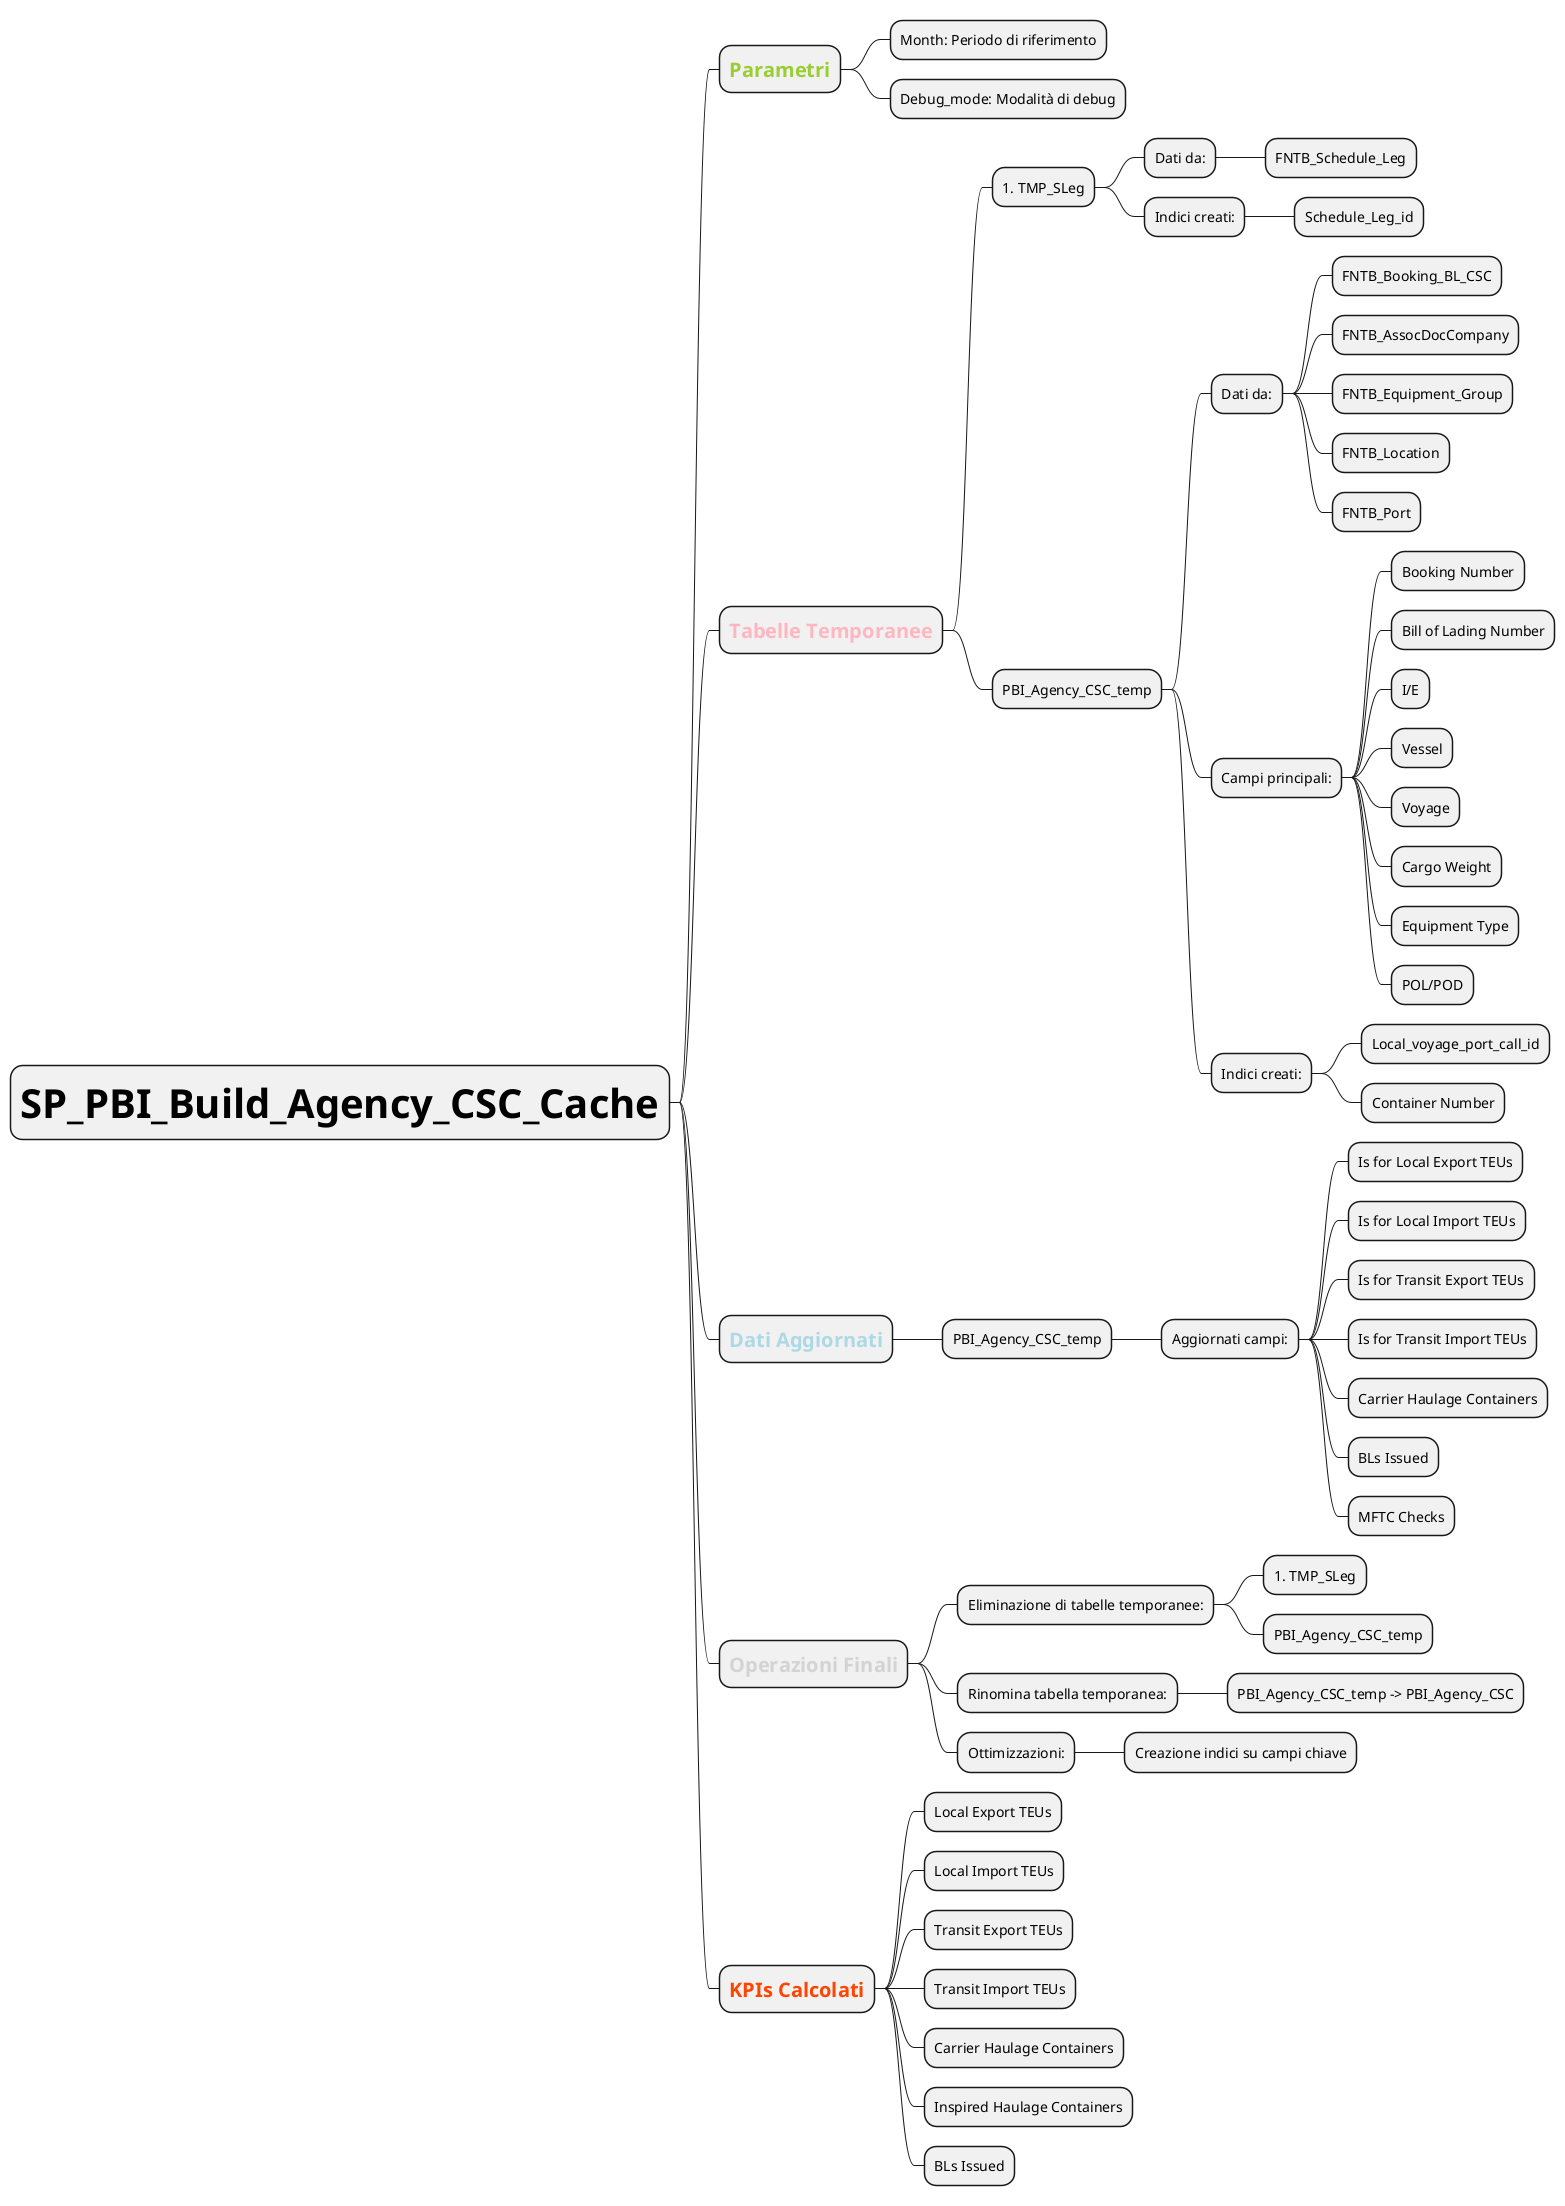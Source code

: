 @startmindmap
* <size:40><b>SP_PBI_Build_Agency_CSC_Cache</b></size>
** <size:20><b><color:YellowGreen>Parametri</color></b></size>
*** Month: Periodo di riferimento
*** Debug_mode: Modalità di debug
** <size:20><b><color:LightPink>Tabelle Temporanee</color></b></size>
*** #TMP_SLeg
**** Dati da:
***** FNTB_Schedule_Leg
**** Indici creati:
***** Schedule_Leg_id
*** PBI_Agency_CSC_temp
**** Dati da:
***** FNTB_Booking_BL_CSC
***** FNTB_AssocDocCompany
***** FNTB_Equipment_Group
***** FNTB_Location
***** FNTB_Port
**** Campi principali:
***** Booking Number
***** Bill of Lading Number
***** I/E
***** Vessel
***** Voyage
***** Cargo Weight
***** Equipment Type
***** POL/POD
**** Indici creati:
***** Local_voyage_port_call_id
***** Container Number
** <size:20><b><color:LightBlue>Dati Aggiornati</color></b></size>
*** PBI_Agency_CSC_temp
**** Aggiornati campi:
***** Is for Local Export TEUs
***** Is for Local Import TEUs
***** Is for Transit Export TEUs
***** Is for Transit Import TEUs
***** Carrier Haulage Containers
***** BLs Issued
***** MFTC Checks
** <size:20><b><color:LightGray>Operazioni Finali</color></b></size>
*** Eliminazione di tabelle temporanee:
**** #TMP_SLeg
**** PBI_Agency_CSC_temp
*** Rinomina tabella temporanea:
**** PBI_Agency_CSC_temp -> PBI_Agency_CSC
*** Ottimizzazioni:
**** Creazione indici su campi chiave
** <size:20><b><color:OrangeRed>KPIs Calcolati</color></b></size>
*** Local Export TEUs
*** Local Import TEUs
*** Transit Export TEUs
*** Transit Import TEUs
*** Carrier Haulage Containers
*** Inspired Haulage Containers
*** BLs Issued
@endmindmap
